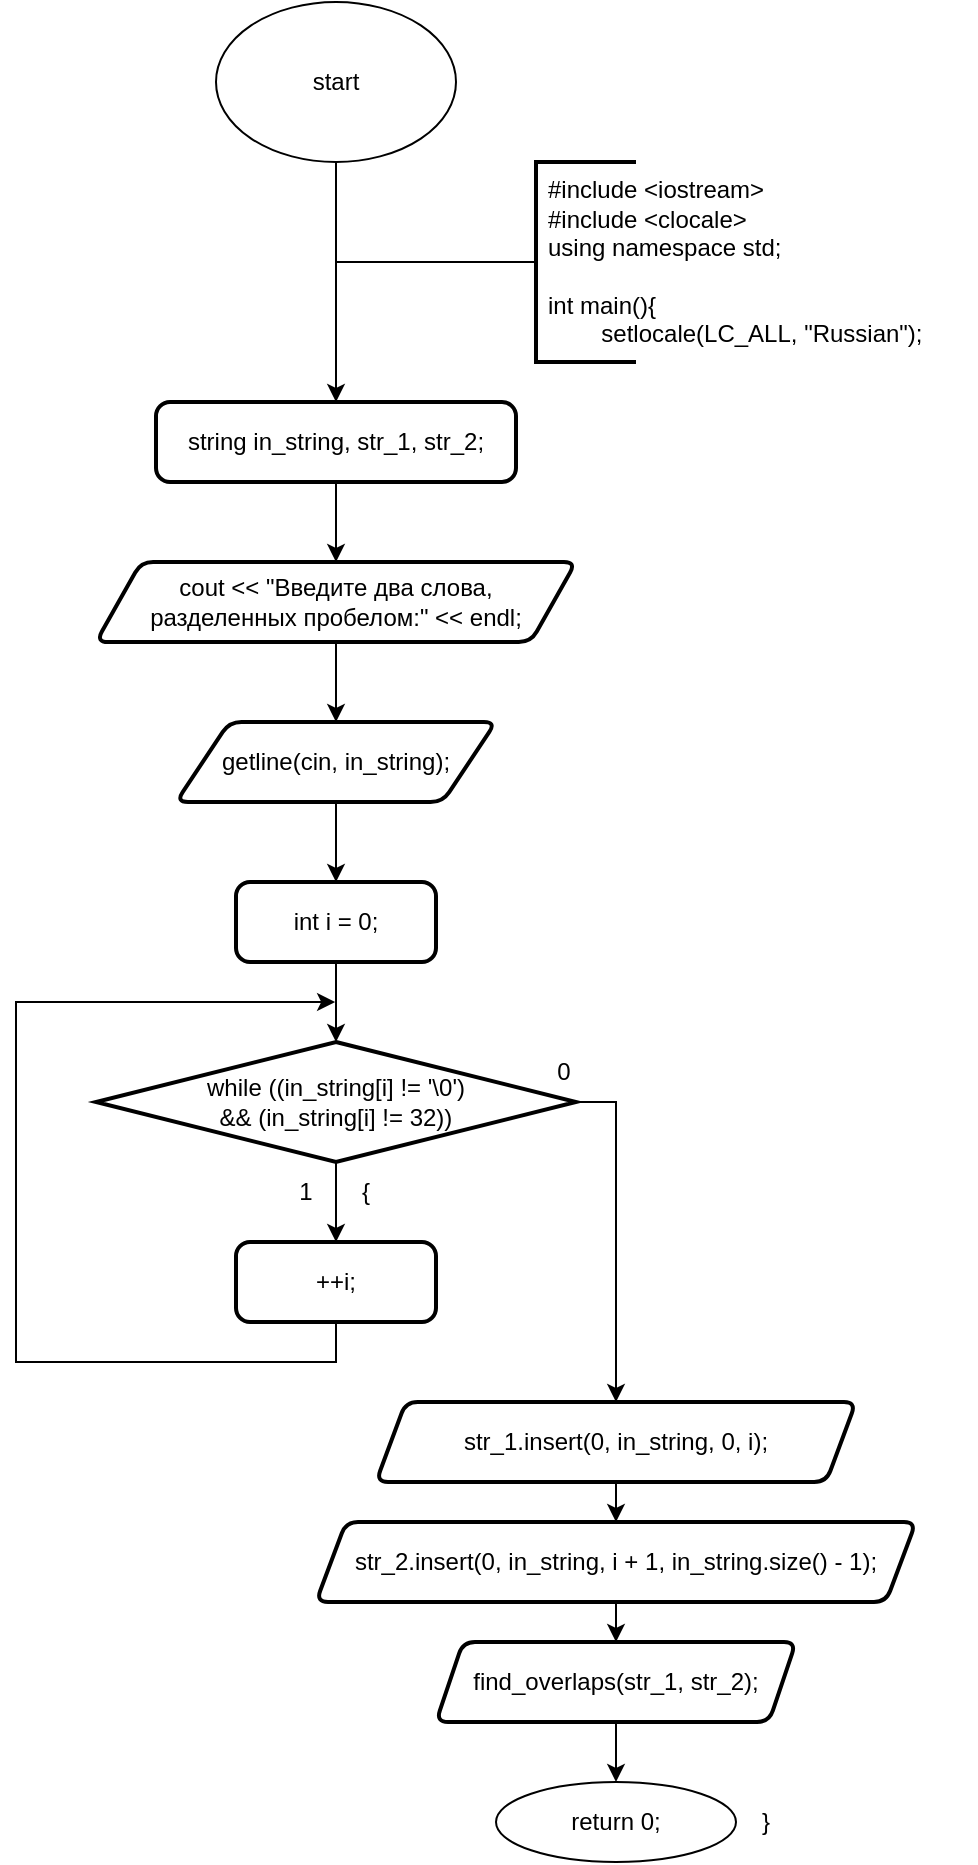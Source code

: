 <mxfile version="23.1.5" type="device">
  <diagram name="Страница — 1" id="Ou_y1hhKlGoCf3EL9zim">
    <mxGraphModel dx="590" dy="1044" grid="1" gridSize="10" guides="1" tooltips="1" connect="1" arrows="1" fold="1" page="1" pageScale="1" pageWidth="827" pageHeight="1169" math="0" shadow="0">
      <root>
        <mxCell id="0" />
        <mxCell id="1" parent="0" />
        <mxCell id="-cGaZFkOdF8DwOavnByC-1" value="start" style="ellipse;whiteSpace=wrap;html=1;" vertex="1" parent="1">
          <mxGeometry x="260" y="40" width="120" height="80" as="geometry" />
        </mxCell>
        <mxCell id="-cGaZFkOdF8DwOavnByC-2" value="" style="endArrow=classic;html=1;rounded=0;labelBackgroundColor=default;strokeColor=default;align=center;verticalAlign=middle;fontFamily=Helvetica;fontSize=11;fontColor=default;shape=connector;edgeStyle=orthogonalEdgeStyle;exitX=0.5;exitY=1;exitDx=0;exitDy=0;" edge="1" source="-cGaZFkOdF8DwOavnByC-1" parent="1">
          <mxGeometry width="50" height="50" relative="1" as="geometry">
            <mxPoint x="370.29" y="210" as="sourcePoint" />
            <mxPoint x="320" y="240" as="targetPoint" />
          </mxGeometry>
        </mxCell>
        <mxCell id="-cGaZFkOdF8DwOavnByC-3" style="edgeStyle=orthogonalEdgeStyle;rounded=0;orthogonalLoop=1;jettySize=auto;html=1;exitX=0;exitY=0.5;exitDx=0;exitDy=0;exitPerimeter=0;endArrow=none;endFill=0;strokeWidth=1;" edge="1" source="-cGaZFkOdF8DwOavnByC-4" parent="1">
          <mxGeometry relative="1" as="geometry">
            <mxPoint x="320" y="170" as="targetPoint" />
            <mxPoint x="380" y="170" as="sourcePoint" />
          </mxGeometry>
        </mxCell>
        <mxCell id="-cGaZFkOdF8DwOavnByC-4" value="" style="strokeWidth=2;html=1;shape=mxgraph.flowchart.annotation_1;align=left;pointerEvents=1;" vertex="1" parent="1">
          <mxGeometry x="420" y="120" width="50" height="100" as="geometry" />
        </mxCell>
        <mxCell id="-cGaZFkOdF8DwOavnByC-5" value="#include &amp;lt;iostream&amp;gt;&lt;br&gt;#include &amp;lt;clocale&amp;gt;&lt;br&gt;using namespace std;&lt;br&gt;&lt;br&gt;int main(){&lt;br&gt;&lt;span style=&quot;white-space: pre;&quot;&gt;&#x9;&lt;/span&gt;setlocale(LC_ALL, &quot;Russian&quot;);" style="text;strokeColor=none;fillColor=none;align=left;verticalAlign=middle;spacingLeft=4;spacingRight=4;overflow=hidden;points=[[0,0.5],[1,0.5]];portConstraint=eastwest;rotatable=0;whiteSpace=wrap;html=1;" vertex="1" parent="1">
          <mxGeometry x="420" y="120" width="220" height="100" as="geometry" />
        </mxCell>
        <mxCell id="-cGaZFkOdF8DwOavnByC-7" style="edgeStyle=orthogonalEdgeStyle;rounded=0;orthogonalLoop=1;jettySize=auto;html=1;exitX=0.5;exitY=1;exitDx=0;exitDy=0;" edge="1" parent="1" source="-cGaZFkOdF8DwOavnByC-6" target="-cGaZFkOdF8DwOavnByC-8">
          <mxGeometry relative="1" as="geometry">
            <mxPoint x="320" y="320" as="targetPoint" />
          </mxGeometry>
        </mxCell>
        <mxCell id="-cGaZFkOdF8DwOavnByC-6" value="string in_string, str_1, str_2;" style="rounded=1;whiteSpace=wrap;html=1;absoluteArcSize=1;arcSize=14;strokeWidth=2;" vertex="1" parent="1">
          <mxGeometry x="230" y="240" width="180" height="40" as="geometry" />
        </mxCell>
        <mxCell id="-cGaZFkOdF8DwOavnByC-9" style="edgeStyle=orthogonalEdgeStyle;rounded=0;orthogonalLoop=1;jettySize=auto;html=1;exitX=0.5;exitY=1;exitDx=0;exitDy=0;" edge="1" parent="1" source="-cGaZFkOdF8DwOavnByC-8" target="-cGaZFkOdF8DwOavnByC-10">
          <mxGeometry relative="1" as="geometry">
            <mxPoint x="320" y="400" as="targetPoint" />
          </mxGeometry>
        </mxCell>
        <mxCell id="-cGaZFkOdF8DwOavnByC-8" value="cout &amp;lt;&amp;lt; &quot;Введите два слова, &lt;br&gt;разделенных пробелом:&quot; &amp;lt;&amp;lt; endl;" style="shape=parallelogram;html=1;strokeWidth=2;perimeter=parallelogramPerimeter;whiteSpace=wrap;rounded=1;arcSize=12;size=0.094;" vertex="1" parent="1">
          <mxGeometry x="200" y="320" width="240" height="40" as="geometry" />
        </mxCell>
        <mxCell id="-cGaZFkOdF8DwOavnByC-11" style="edgeStyle=orthogonalEdgeStyle;rounded=0;orthogonalLoop=1;jettySize=auto;html=1;exitX=0.5;exitY=1;exitDx=0;exitDy=0;" edge="1" parent="1" source="-cGaZFkOdF8DwOavnByC-10" target="-cGaZFkOdF8DwOavnByC-12">
          <mxGeometry relative="1" as="geometry">
            <mxPoint x="320" y="480" as="targetPoint" />
          </mxGeometry>
        </mxCell>
        <mxCell id="-cGaZFkOdF8DwOavnByC-10" value="getline(cin, in_string);" style="shape=parallelogram;html=1;strokeWidth=2;perimeter=parallelogramPerimeter;whiteSpace=wrap;rounded=1;arcSize=12;size=0.167;" vertex="1" parent="1">
          <mxGeometry x="240" y="400" width="160" height="40" as="geometry" />
        </mxCell>
        <mxCell id="-cGaZFkOdF8DwOavnByC-13" style="edgeStyle=orthogonalEdgeStyle;rounded=0;orthogonalLoop=1;jettySize=auto;html=1;exitX=0.5;exitY=1;exitDx=0;exitDy=0;entryX=0.5;entryY=0;entryDx=0;entryDy=0;entryPerimeter=0;" edge="1" parent="1" source="-cGaZFkOdF8DwOavnByC-12" target="-cGaZFkOdF8DwOavnByC-16">
          <mxGeometry relative="1" as="geometry">
            <mxPoint x="320" y="560" as="targetPoint" />
          </mxGeometry>
        </mxCell>
        <mxCell id="-cGaZFkOdF8DwOavnByC-12" value="int i = 0;" style="rounded=1;whiteSpace=wrap;html=1;absoluteArcSize=1;arcSize=14;strokeWidth=2;" vertex="1" parent="1">
          <mxGeometry x="270" y="480" width="100" height="40" as="geometry" />
        </mxCell>
        <mxCell id="-cGaZFkOdF8DwOavnByC-14" style="edgeStyle=orthogonalEdgeStyle;rounded=0;orthogonalLoop=1;jettySize=auto;html=1;exitX=1;exitY=0.5;exitDx=0;exitDy=0;exitPerimeter=0;entryX=0.5;entryY=0;entryDx=0;entryDy=0;" edge="1" source="-cGaZFkOdF8DwOavnByC-16" parent="1" target="-cGaZFkOdF8DwOavnByC-22">
          <mxGeometry relative="1" as="geometry">
            <mxPoint x="460" y="660" as="targetPoint" />
            <Array as="points">
              <mxPoint x="460" y="590" />
            </Array>
          </mxGeometry>
        </mxCell>
        <mxCell id="-cGaZFkOdF8DwOavnByC-15" style="edgeStyle=orthogonalEdgeStyle;rounded=0;orthogonalLoop=1;jettySize=auto;html=1;exitX=0.5;exitY=1;exitDx=0;exitDy=0;exitPerimeter=0;entryX=0.5;entryY=0;entryDx=0;entryDy=0;" edge="1" source="-cGaZFkOdF8DwOavnByC-16" parent="1" target="-cGaZFkOdF8DwOavnByC-20">
          <mxGeometry relative="1" as="geometry">
            <mxPoint x="320" y="660" as="targetPoint" />
          </mxGeometry>
        </mxCell>
        <mxCell id="-cGaZFkOdF8DwOavnByC-16" value="while ((in_string[i] != &#39;\0&#39;) &lt;br&gt;&amp;amp;&amp;amp; (in_string[i] != 32))" style="strokeWidth=2;html=1;shape=mxgraph.flowchart.decision;whiteSpace=wrap;" vertex="1" parent="1">
          <mxGeometry x="200" y="560" width="240" height="60" as="geometry" />
        </mxCell>
        <mxCell id="-cGaZFkOdF8DwOavnByC-17" value="1" style="text;html=1;strokeColor=none;fillColor=none;align=center;verticalAlign=middle;whiteSpace=wrap;rounded=0;" vertex="1" parent="1">
          <mxGeometry x="290" y="620" width="30" height="30" as="geometry" />
        </mxCell>
        <mxCell id="-cGaZFkOdF8DwOavnByC-18" value="0" style="text;html=1;strokeColor=none;fillColor=none;align=center;verticalAlign=middle;whiteSpace=wrap;rounded=0;" vertex="1" parent="1">
          <mxGeometry x="419.29" y="560" width="30" height="30" as="geometry" />
        </mxCell>
        <mxCell id="-cGaZFkOdF8DwOavnByC-19" value="{" style="text;html=1;strokeColor=none;fillColor=none;align=center;verticalAlign=middle;whiteSpace=wrap;rounded=0;" vertex="1" parent="1">
          <mxGeometry x="320" y="620" width="30" height="30" as="geometry" />
        </mxCell>
        <mxCell id="-cGaZFkOdF8DwOavnByC-21" style="edgeStyle=orthogonalEdgeStyle;rounded=0;orthogonalLoop=1;jettySize=auto;html=1;exitX=0.5;exitY=1;exitDx=0;exitDy=0;" edge="1" parent="1" source="-cGaZFkOdF8DwOavnByC-20">
          <mxGeometry relative="1" as="geometry">
            <mxPoint x="319.565" y="540" as="targetPoint" />
            <Array as="points">
              <mxPoint x="320" y="720" />
              <mxPoint x="160" y="720" />
              <mxPoint x="160" y="540" />
            </Array>
          </mxGeometry>
        </mxCell>
        <mxCell id="-cGaZFkOdF8DwOavnByC-20" value="++i;" style="rounded=1;whiteSpace=wrap;html=1;absoluteArcSize=1;arcSize=14;strokeWidth=2;" vertex="1" parent="1">
          <mxGeometry x="270" y="660" width="100" height="40" as="geometry" />
        </mxCell>
        <mxCell id="-cGaZFkOdF8DwOavnByC-23" style="edgeStyle=orthogonalEdgeStyle;rounded=0;orthogonalLoop=1;jettySize=auto;html=1;exitX=0.5;exitY=1;exitDx=0;exitDy=0;" edge="1" parent="1" source="-cGaZFkOdF8DwOavnByC-22" target="-cGaZFkOdF8DwOavnByC-24">
          <mxGeometry relative="1" as="geometry">
            <mxPoint x="460" y="810" as="targetPoint" />
          </mxGeometry>
        </mxCell>
        <mxCell id="-cGaZFkOdF8DwOavnByC-22" value="str_1.insert(0, in_string, 0, i);" style="shape=parallelogram;html=1;strokeWidth=2;perimeter=parallelogramPerimeter;whiteSpace=wrap;rounded=1;arcSize=12;size=0.062;" vertex="1" parent="1">
          <mxGeometry x="340" y="740" width="240" height="40" as="geometry" />
        </mxCell>
        <mxCell id="-cGaZFkOdF8DwOavnByC-25" style="edgeStyle=orthogonalEdgeStyle;rounded=0;orthogonalLoop=1;jettySize=auto;html=1;exitX=0.5;exitY=1;exitDx=0;exitDy=0;" edge="1" parent="1" source="-cGaZFkOdF8DwOavnByC-24" target="-cGaZFkOdF8DwOavnByC-26">
          <mxGeometry relative="1" as="geometry">
            <mxPoint x="460" y="860" as="targetPoint" />
          </mxGeometry>
        </mxCell>
        <mxCell id="-cGaZFkOdF8DwOavnByC-24" value="str_2.insert(0, in_string, i + 1, in_string.size() - 1);" style="shape=parallelogram;html=1;strokeWidth=2;perimeter=parallelogramPerimeter;whiteSpace=wrap;rounded=1;arcSize=12;size=0.05;" vertex="1" parent="1">
          <mxGeometry x="310" y="800" width="300" height="40" as="geometry" />
        </mxCell>
        <mxCell id="-cGaZFkOdF8DwOavnByC-27" style="edgeStyle=orthogonalEdgeStyle;rounded=0;orthogonalLoop=1;jettySize=auto;html=1;exitX=0.5;exitY=1;exitDx=0;exitDy=0;" edge="1" parent="1" source="-cGaZFkOdF8DwOavnByC-26">
          <mxGeometry relative="1" as="geometry">
            <mxPoint x="460" y="930" as="targetPoint" />
          </mxGeometry>
        </mxCell>
        <mxCell id="-cGaZFkOdF8DwOavnByC-26" value="find_overlaps(str_1, str_2);" style="shape=parallelogram;html=1;strokeWidth=2;perimeter=parallelogramPerimeter;whiteSpace=wrap;rounded=1;arcSize=12;size=0.075;" vertex="1" parent="1">
          <mxGeometry x="370" y="860" width="180" height="40" as="geometry" />
        </mxCell>
        <mxCell id="-cGaZFkOdF8DwOavnByC-28" value="return 0;" style="ellipse;whiteSpace=wrap;html=1;" vertex="1" parent="1">
          <mxGeometry x="400" y="930" width="120" height="40" as="geometry" />
        </mxCell>
        <mxCell id="-cGaZFkOdF8DwOavnByC-30" value="}" style="text;html=1;strokeColor=none;fillColor=none;align=center;verticalAlign=middle;whiteSpace=wrap;rounded=0;" vertex="1" parent="1">
          <mxGeometry x="520" y="935" width="30" height="30" as="geometry" />
        </mxCell>
      </root>
    </mxGraphModel>
  </diagram>
</mxfile>
